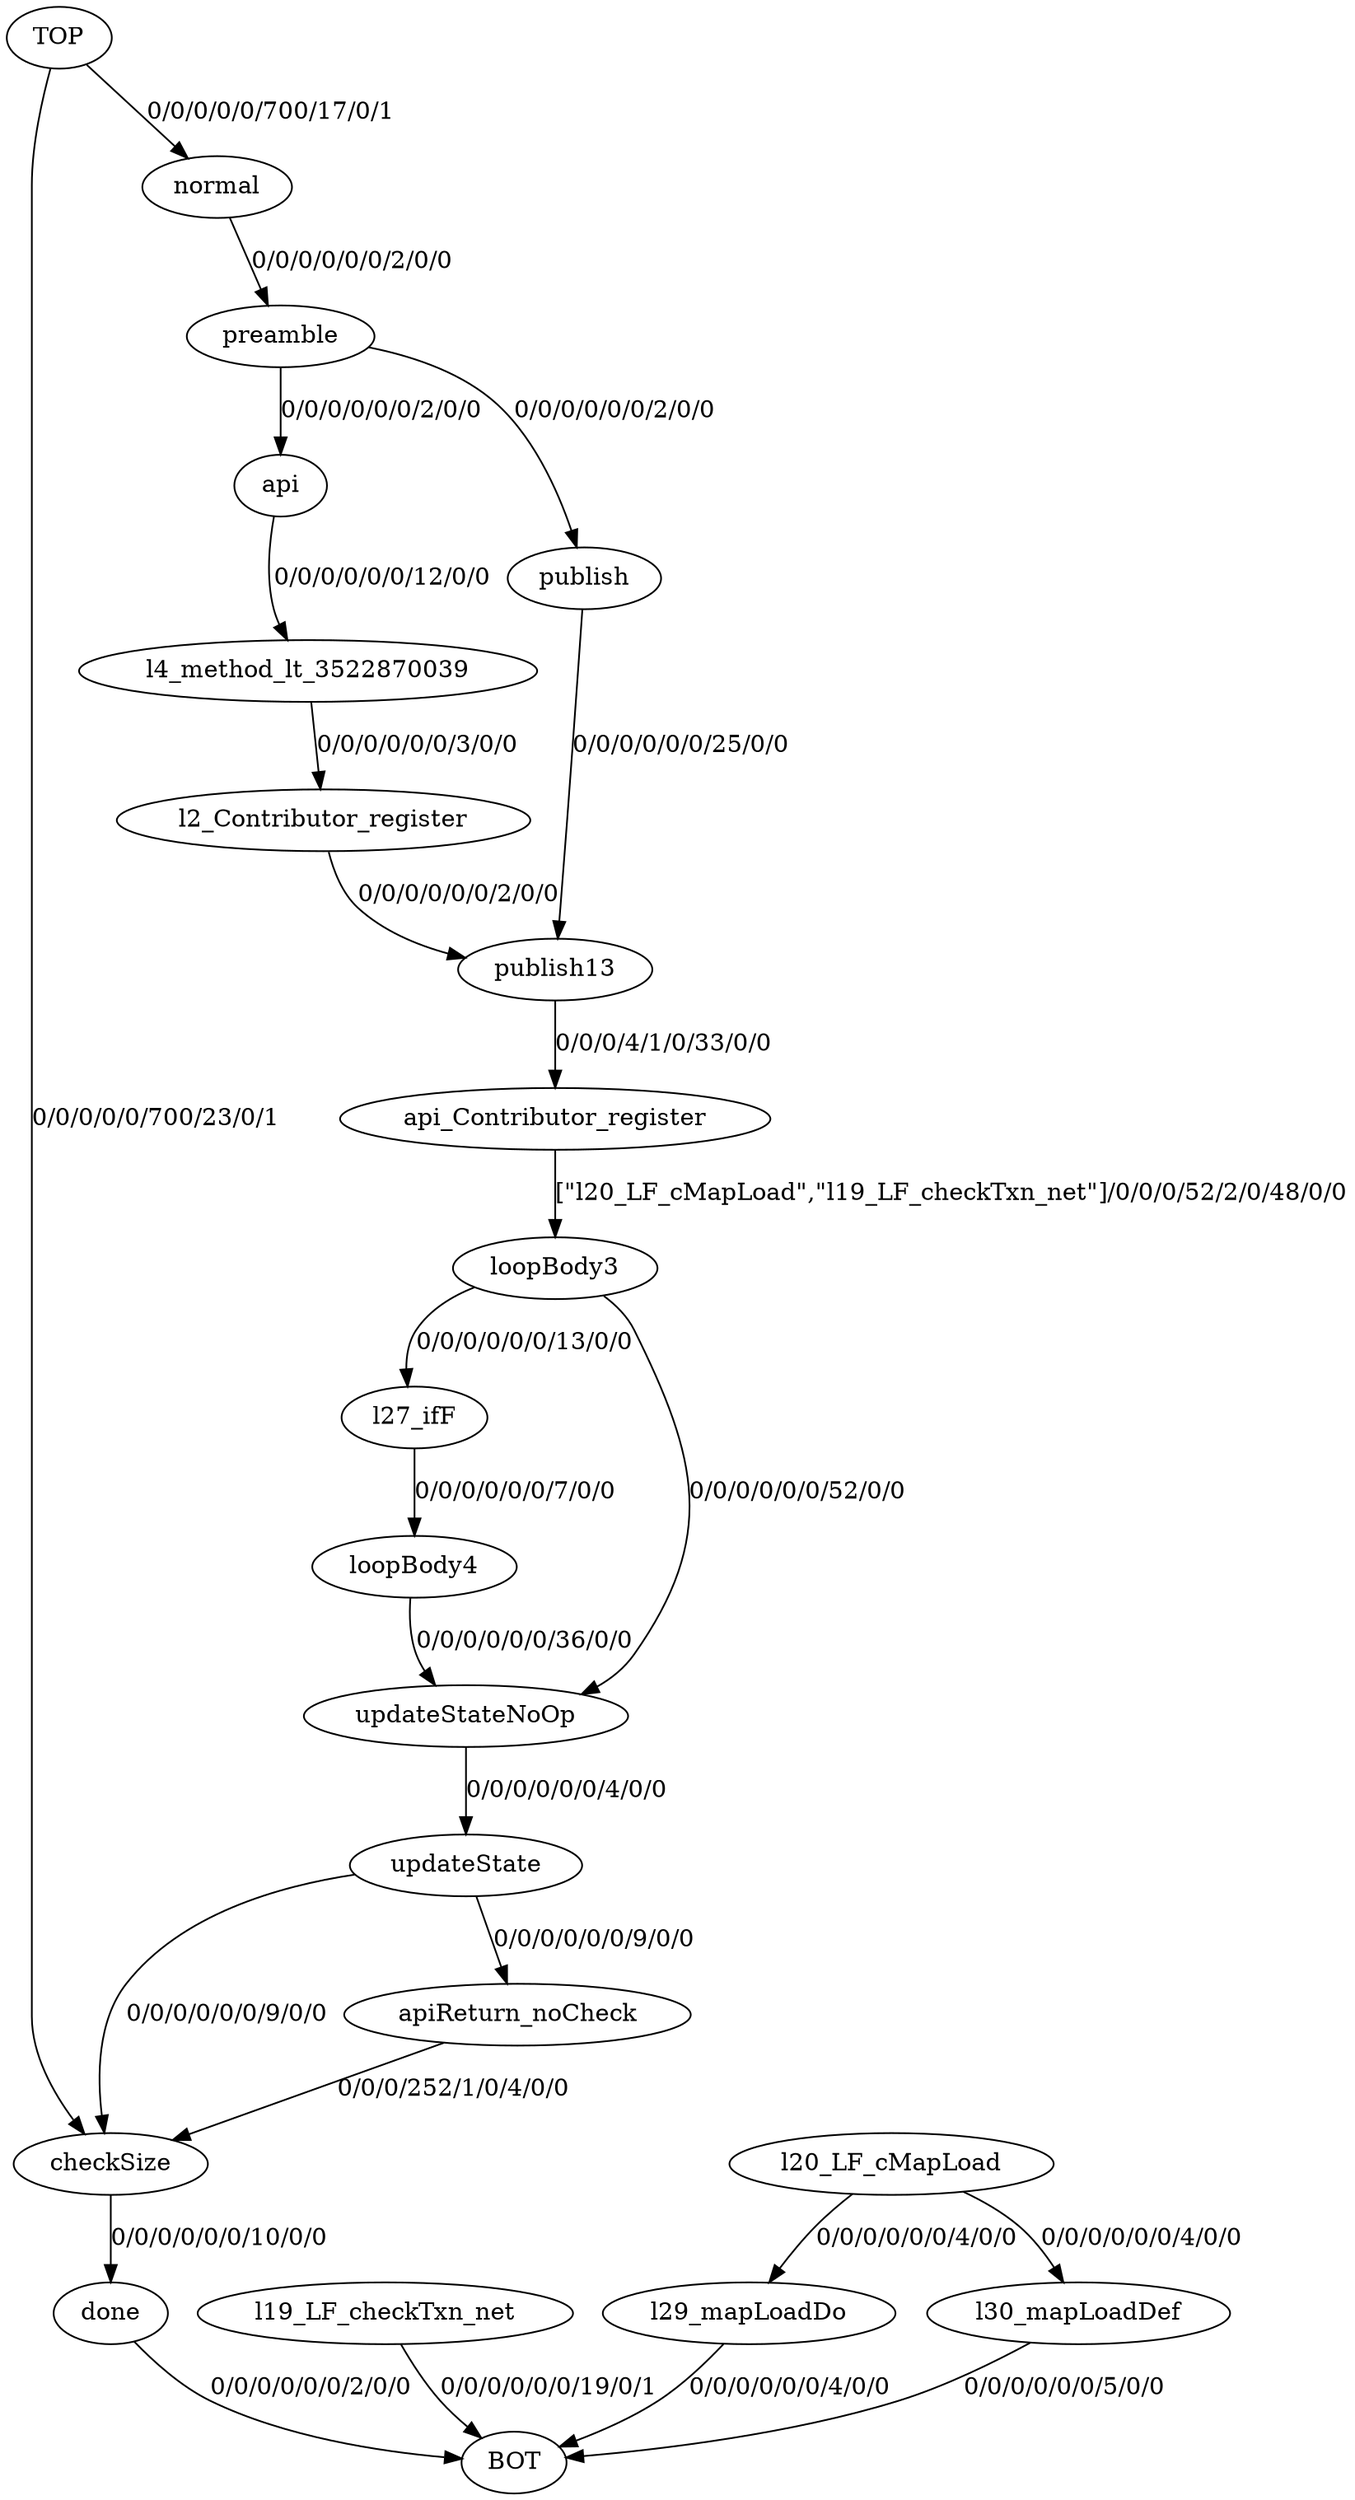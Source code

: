 // This file is in the DOT file format. Upload or copy it into a Graphviz engine, such as https://dreampuf.github.io/GraphvizOnline
digraph {
"TOP"->"checkSize"[label="0/0/0/0/0/700/23/0/1"]
"TOP"->"normal"[label="0/0/0/0/0/700/17/0/1"]
"api"->"l4_method_lt_3522870039"[label="0/0/0/0/0/0/12/0/0"]
"apiReturn_noCheck"->"checkSize"[label="0/0/0/252/1/0/4/0/0"]
"api_Contributor_register"->"loopBody3"[label="[\"l20_LF_cMapLoad\",\"l19_LF_checkTxn_net\"]/0/0/0/52/2/0/48/0/0"]
"checkSize"->"done"[label="0/0/0/0/0/0/10/0/0"]
"done"->"BOT"[label="0/0/0/0/0/0/2/0/0"]
"l19_LF_checkTxn_net"->"BOT"[label="0/0/0/0/0/0/19/0/1"]
"l20_LF_cMapLoad"->"l29_mapLoadDo"[label="0/0/0/0/0/0/4/0/0"]
"l20_LF_cMapLoad"->"l30_mapLoadDef"[label="0/0/0/0/0/0/4/0/0"]
"l27_ifF"->"loopBody4"[label="0/0/0/0/0/0/7/0/0"]
"l29_mapLoadDo"->"BOT"[label="0/0/0/0/0/0/4/0/0"]
"l2_Contributor_register"->"publish13"[label="0/0/0/0/0/0/2/0/0"]
"l30_mapLoadDef"->"BOT"[label="0/0/0/0/0/0/5/0/0"]
"l4_method_lt_3522870039"->"l2_Contributor_register"[label="0/0/0/0/0/0/3/0/0"]
"loopBody3"->"l27_ifF"[label="0/0/0/0/0/0/13/0/0"]
"loopBody3"->"updateStateNoOp"[label="0/0/0/0/0/0/52/0/0"]
"loopBody4"->"updateStateNoOp"[label="0/0/0/0/0/0/36/0/0"]
"normal"->"preamble"[label="0/0/0/0/0/0/2/0/0"]
"preamble"->"api"[label="0/0/0/0/0/0/2/0/0"]
"preamble"->"publish"[label="0/0/0/0/0/0/2/0/0"]
"publish"->"publish13"[label="0/0/0/0/0/0/25/0/0"]
"publish13"->"api_Contributor_register"[label="0/0/0/4/1/0/33/0/0"]
"updateState"->"apiReturn_noCheck"[label="0/0/0/0/0/0/9/0/0"]
"updateState"->"checkSize"[label="0/0/0/0/0/0/9/0/0"]
"updateStateNoOp"->"updateState"[label="0/0/0/0/0/0/4/0/0"]
}
